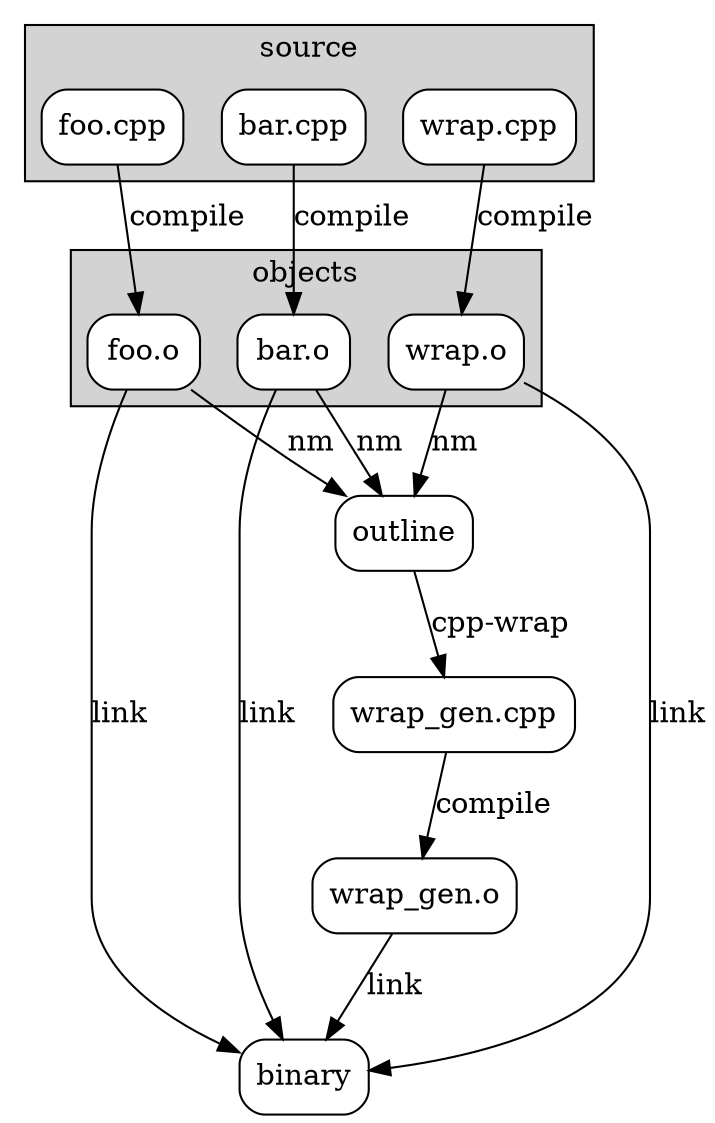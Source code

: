 digraph G {

  node[shape=box, style="rounded,filled", fillcolor=white]

  rankdir=TB

  subgraph cluster_0 {
    bgcolor=lightgrey;
    foo_cpp [label="foo.cpp"];
    bar_cpp [label="bar.cpp"];
    wrap_cpp[label="wrap.cpp"];
    label = "source";
  }
  

  subgraph cluster_1 {
    foo_o [label="foo.o"];
    bar_o [label="bar.o"];
    wrap_o[label="wrap.o"];

    label = "objects";
    bgcolor=lightgrey;
  }
  
  binary;
  edge[label=link];
  
  foo_o->binary;
  bar_o->binary;
  wrap_o->binary;
  wrap_gen_o->binary;
  
  wrap_gen_o[label="wrap_gen.o"]
  wrap_gen_cpp[label="wrap_gen.cpp"]

  outline;
  edge[label="compile"]
  
  foo_cpp->foo_o;
  bar_cpp->bar_o;
  wrap_cpp->wrap_o;
  wrap_gen_cpp->wrap_gen_o;
  
  edge[label="nm"];
  
  foo_o  -> outline;
  bar_o  -> outline;
  wrap_o -> outline;
  
  outline->wrap_gen_cpp[label="cpp-wrap"] ;

}